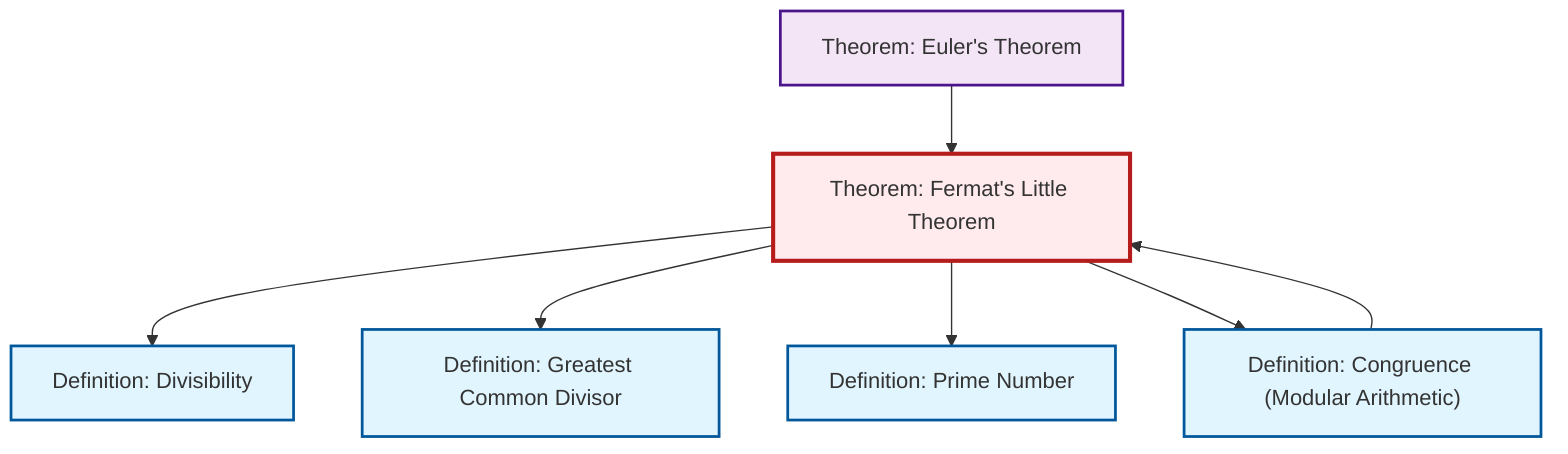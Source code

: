graph TD
    classDef definition fill:#e1f5fe,stroke:#01579b,stroke-width:2px
    classDef theorem fill:#f3e5f5,stroke:#4a148c,stroke-width:2px
    classDef axiom fill:#fff3e0,stroke:#e65100,stroke-width:2px
    classDef example fill:#e8f5e9,stroke:#1b5e20,stroke-width:2px
    classDef current fill:#ffebee,stroke:#b71c1c,stroke-width:3px
    def-gcd["Definition: Greatest Common Divisor"]:::definition
    thm-euler["Theorem: Euler's Theorem"]:::theorem
    thm-fermat-little["Theorem: Fermat's Little Theorem"]:::theorem
    def-congruence["Definition: Congruence (Modular Arithmetic)"]:::definition
    def-divisibility["Definition: Divisibility"]:::definition
    def-prime["Definition: Prime Number"]:::definition
    thm-fermat-little --> def-divisibility
    thm-euler --> thm-fermat-little
    thm-fermat-little --> def-gcd
    thm-fermat-little --> def-prime
    thm-fermat-little --> def-congruence
    def-congruence --> thm-fermat-little
    class thm-fermat-little current